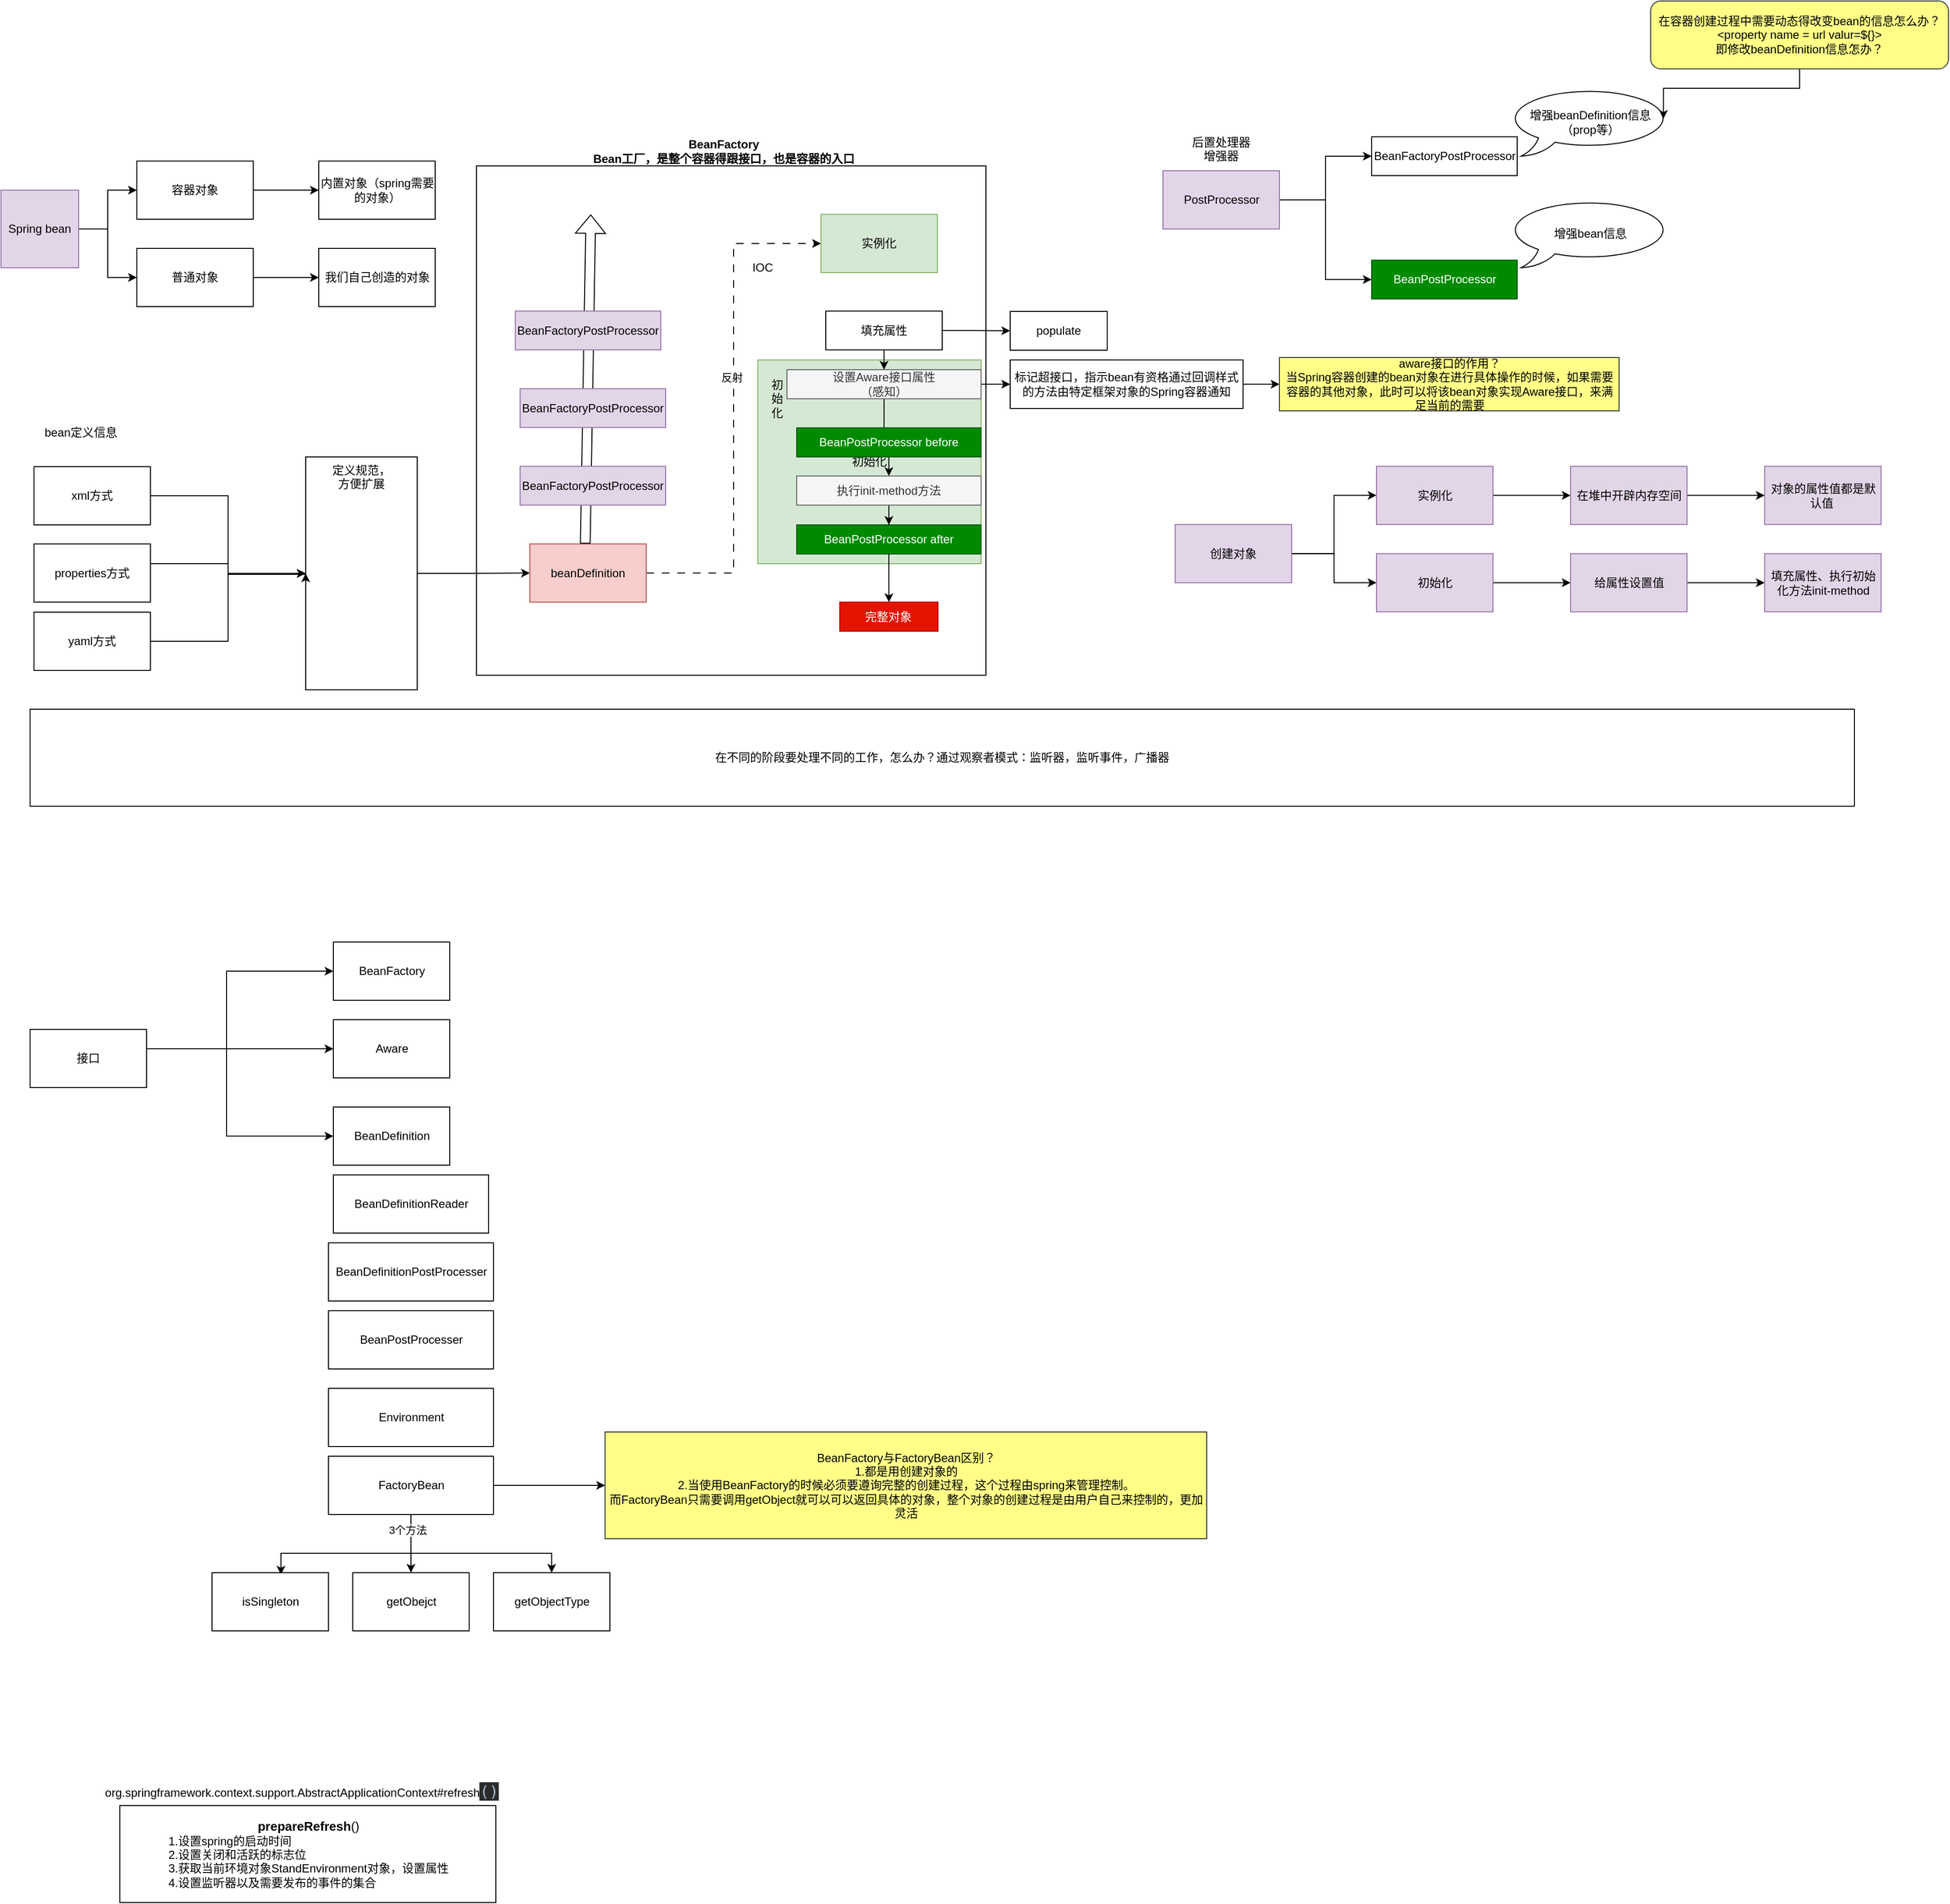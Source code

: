 <mxfile version="21.6.1" type="github">
  <diagram name="Page-1" id="jlQ3cXgN7aJ13FgP9XYz">
    <mxGraphModel dx="3728" dy="2325" grid="1" gridSize="10" guides="1" tooltips="1" connect="1" arrows="1" fold="1" page="1" pageScale="1" pageWidth="827" pageHeight="1169" math="0" shadow="0">
      <root>
        <mxCell id="0" />
        <mxCell id="1" parent="0" />
        <mxCell id="SPWMK8qn0EH0Q9EclBWB-1" value="" style="whiteSpace=wrap;html=1;aspect=fixed;" vertex="1" parent="1">
          <mxGeometry x="-860" y="-760" width="525" height="525" as="geometry" />
        </mxCell>
        <mxCell id="SPWMK8qn0EH0Q9EclBWB-2" value="&lt;b&gt;BeanFactory&lt;br&gt;Bean工厂，是整个容器得跟接口，也是容器的入口&lt;/b&gt;" style="text;html=1;strokeColor=none;fillColor=none;align=center;verticalAlign=middle;whiteSpace=wrap;rounded=0;" vertex="1" parent="1">
          <mxGeometry x="-780" y="-785" width="350" height="20" as="geometry" />
        </mxCell>
        <mxCell id="SPWMK8qn0EH0Q9EclBWB-12" style="edgeStyle=orthogonalEdgeStyle;rounded=0;orthogonalLoop=1;jettySize=auto;html=1;exitX=1;exitY=0.5;exitDx=0;exitDy=0;entryX=0;entryY=0.5;entryDx=0;entryDy=0;dashed=1;dashPattern=8 8;" edge="1" parent="1" source="SPWMK8qn0EH0Q9EclBWB-3" target="SPWMK8qn0EH0Q9EclBWB-5">
          <mxGeometry relative="1" as="geometry" />
        </mxCell>
        <mxCell id="SPWMK8qn0EH0Q9EclBWB-13" value="反射" style="edgeLabel;html=1;align=center;verticalAlign=middle;resizable=0;points=[];" vertex="1" connectable="0" parent="SPWMK8qn0EH0Q9EclBWB-12">
          <mxGeometry x="0.124" y="2" relative="1" as="geometry">
            <mxPoint as="offset" />
          </mxGeometry>
        </mxCell>
        <mxCell id="SPWMK8qn0EH0Q9EclBWB-3" value="beanDefinition" style="rounded=0;whiteSpace=wrap;html=1;fillColor=#f8cecc;strokeColor=#b85450;" vertex="1" parent="1">
          <mxGeometry x="-805" y="-370.36" width="120" height="60" as="geometry" />
        </mxCell>
        <mxCell id="SPWMK8qn0EH0Q9EclBWB-4" value="初始化" style="rounded=0;whiteSpace=wrap;html=1;fillColor=#d5e8d4;strokeColor=#82b366;" vertex="1" parent="1">
          <mxGeometry x="-570" y="-560" width="230" height="210" as="geometry" />
        </mxCell>
        <mxCell id="SPWMK8qn0EH0Q9EclBWB-5" value="实例化" style="rounded=0;whiteSpace=wrap;html=1;fillColor=#d5e8d4;strokeColor=#82b366;" vertex="1" parent="1">
          <mxGeometry x="-505" y="-710" width="120" height="60" as="geometry" />
        </mxCell>
        <mxCell id="SPWMK8qn0EH0Q9EclBWB-7" value="" style="shape=flexArrow;endArrow=classic;html=1;rounded=0;entryX=0.319;entryY=0.021;entryDx=0;entryDy=0;entryPerimeter=0;" edge="1" parent="1">
          <mxGeometry width="50" height="50" relative="1" as="geometry">
            <mxPoint x="-747.85" y="-370.71" as="sourcePoint" />
            <mxPoint x="-742.16" y="-710" as="targetPoint" />
          </mxGeometry>
        </mxCell>
        <mxCell id="SPWMK8qn0EH0Q9EclBWB-8" value="BeanFactoryPostProcessor" style="rounded=0;whiteSpace=wrap;html=1;fillColor=#e1d5e7;strokeColor=#9673a6;" vertex="1" parent="1">
          <mxGeometry x="-815" y="-450.36" width="150" height="40" as="geometry" />
        </mxCell>
        <mxCell id="SPWMK8qn0EH0Q9EclBWB-9" value="BeanFactoryPostProcessor" style="rounded=0;whiteSpace=wrap;html=1;fillColor=#e1d5e7;strokeColor=#9673a6;" vertex="1" parent="1">
          <mxGeometry x="-815" y="-530.36" width="150" height="40" as="geometry" />
        </mxCell>
        <mxCell id="SPWMK8qn0EH0Q9EclBWB-10" value="BeanFactoryPostProcessor" style="rounded=0;whiteSpace=wrap;html=1;fillColor=#e1d5e7;strokeColor=#9673a6;" vertex="1" parent="1">
          <mxGeometry x="-820" y="-610.36" width="150" height="40" as="geometry" />
        </mxCell>
        <mxCell id="SPWMK8qn0EH0Q9EclBWB-15" value="IOC" style="text;html=1;strokeColor=none;fillColor=none;align=center;verticalAlign=middle;whiteSpace=wrap;rounded=0;" vertex="1" parent="1">
          <mxGeometry x="-595" y="-670" width="60" height="30" as="geometry" />
        </mxCell>
        <mxCell id="SPWMK8qn0EH0Q9EclBWB-18" value="" style="edgeStyle=orthogonalEdgeStyle;rounded=0;orthogonalLoop=1;jettySize=auto;html=1;" edge="1" parent="1" source="SPWMK8qn0EH0Q9EclBWB-16" target="SPWMK8qn0EH0Q9EclBWB-17">
          <mxGeometry relative="1" as="geometry" />
        </mxCell>
        <mxCell id="SPWMK8qn0EH0Q9EclBWB-21" value="" style="edgeStyle=orthogonalEdgeStyle;rounded=0;orthogonalLoop=1;jettySize=auto;html=1;" edge="1" parent="1" source="SPWMK8qn0EH0Q9EclBWB-16" target="SPWMK8qn0EH0Q9EclBWB-20">
          <mxGeometry relative="1" as="geometry" />
        </mxCell>
        <mxCell id="SPWMK8qn0EH0Q9EclBWB-16" value="填充属性" style="rounded=0;whiteSpace=wrap;html=1;" vertex="1" parent="1">
          <mxGeometry x="-500" y="-610.36" width="120" height="40" as="geometry" />
        </mxCell>
        <mxCell id="SPWMK8qn0EH0Q9EclBWB-17" value="populate" style="rounded=0;whiteSpace=wrap;html=1;" vertex="1" parent="1">
          <mxGeometry x="-310" y="-610" width="100" height="40" as="geometry" />
        </mxCell>
        <mxCell id="SPWMK8qn0EH0Q9EclBWB-67" style="edgeStyle=orthogonalEdgeStyle;rounded=0;orthogonalLoop=1;jettySize=auto;html=1;entryX=0;entryY=0.5;entryDx=0;entryDy=0;" edge="1" parent="1" source="SPWMK8qn0EH0Q9EclBWB-20" target="SPWMK8qn0EH0Q9EclBWB-66">
          <mxGeometry relative="1" as="geometry" />
        </mxCell>
        <mxCell id="SPWMK8qn0EH0Q9EclBWB-68" value="" style="edgeStyle=orthogonalEdgeStyle;rounded=0;orthogonalLoop=1;jettySize=auto;html=1;entryX=0.5;entryY=0;entryDx=0;entryDy=0;" edge="1" parent="1" source="SPWMK8qn0EH0Q9EclBWB-20" target="SPWMK8qn0EH0Q9EclBWB-36">
          <mxGeometry relative="1" as="geometry">
            <Array as="points">
              <mxPoint x="-440" y="-480" />
              <mxPoint x="-435" y="-480" />
            </Array>
          </mxGeometry>
        </mxCell>
        <mxCell id="SPWMK8qn0EH0Q9EclBWB-20" value="设置Aware接口属性&lt;br&gt;（感知）" style="rounded=0;whiteSpace=wrap;html=1;fillColor=#f5f5f5;fontColor=#333333;strokeColor=#666666;" vertex="1" parent="1">
          <mxGeometry x="-540" y="-550" width="200" height="30" as="geometry" />
        </mxCell>
        <mxCell id="SPWMK8qn0EH0Q9EclBWB-22" value="BeanFactoryPostProcessor" style="rounded=0;whiteSpace=wrap;html=1;" vertex="1" parent="1">
          <mxGeometry x="62.5" y="-790" width="150" height="40" as="geometry" />
        </mxCell>
        <mxCell id="SPWMK8qn0EH0Q9EclBWB-26" style="edgeStyle=orthogonalEdgeStyle;rounded=0;orthogonalLoop=1;jettySize=auto;html=1;entryX=0;entryY=0.5;entryDx=0;entryDy=0;" edge="1" parent="1" source="SPWMK8qn0EH0Q9EclBWB-23" target="SPWMK8qn0EH0Q9EclBWB-22">
          <mxGeometry relative="1" as="geometry" />
        </mxCell>
        <mxCell id="SPWMK8qn0EH0Q9EclBWB-31" style="edgeStyle=orthogonalEdgeStyle;rounded=0;orthogonalLoop=1;jettySize=auto;html=1;entryX=0;entryY=0.5;entryDx=0;entryDy=0;" edge="1" parent="1" source="SPWMK8qn0EH0Q9EclBWB-23" target="SPWMK8qn0EH0Q9EclBWB-32">
          <mxGeometry relative="1" as="geometry">
            <mxPoint x="62.5" y="-665" as="targetPoint" />
          </mxGeometry>
        </mxCell>
        <mxCell id="SPWMK8qn0EH0Q9EclBWB-23" value="PostProcessor" style="whiteSpace=wrap;html=1;rounded=0;fillColor=#e1d5e7;strokeColor=#9673a6;" vertex="1" parent="1">
          <mxGeometry x="-152.5" y="-755" width="120" height="60" as="geometry" />
        </mxCell>
        <mxCell id="SPWMK8qn0EH0Q9EclBWB-29" value="&#xa;&lt;span style=&quot;color: rgb(0, 0, 0); font-family: Helvetica; font-size: 12px; font-style: normal; font-variant-ligatures: normal; font-variant-caps: normal; font-weight: 400; letter-spacing: normal; orphans: 2; text-align: center; text-indent: 0px; text-transform: none; widows: 2; word-spacing: 0px; -webkit-text-stroke-width: 0px; background-color: rgb(251, 251, 251); text-decoration-thickness: initial; text-decoration-style: initial; text-decoration-color: initial; float: none; display: inline !important;&quot;&gt;后置处理器&lt;/span&gt;&lt;br style=&quot;border-color: var(--border-color); color: rgb(0, 0, 0); font-family: Helvetica; font-size: 12px; font-style: normal; font-variant-ligatures: normal; font-variant-caps: normal; font-weight: 400; letter-spacing: normal; orphans: 2; text-align: center; text-indent: 0px; text-transform: none; widows: 2; word-spacing: 0px; -webkit-text-stroke-width: 0px; background-color: rgb(251, 251, 251); text-decoration-thickness: initial; text-decoration-style: initial; text-decoration-color: initial;&quot;&gt;&lt;span style=&quot;color: rgb(0, 0, 0); font-family: Helvetica; font-size: 12px; font-style: normal; font-variant-ligatures: normal; font-variant-caps: normal; font-weight: 400; letter-spacing: normal; orphans: 2; text-align: center; text-indent: 0px; text-transform: none; widows: 2; word-spacing: 0px; -webkit-text-stroke-width: 0px; background-color: rgb(251, 251, 251); text-decoration-thickness: initial; text-decoration-style: initial; text-decoration-color: initial; float: none; display: inline !important;&quot;&gt;增强器&lt;/span&gt;&#xa;&#xa;" style="text;html=1;strokeColor=none;fillColor=none;align=center;verticalAlign=middle;whiteSpace=wrap;rounded=0;" vertex="1" parent="1">
          <mxGeometry x="-160" y="-785" width="135" height="30" as="geometry" />
        </mxCell>
        <mxCell id="SPWMK8qn0EH0Q9EclBWB-32" value="BeanPostProcessor" style="rounded=0;whiteSpace=wrap;html=1;fillColor=#008a00;fontColor=#ffffff;strokeColor=#005700;" vertex="1" parent="1">
          <mxGeometry x="62.5" y="-662.86" width="150" height="40" as="geometry" />
        </mxCell>
        <mxCell id="SPWMK8qn0EH0Q9EclBWB-34" value="增强beanDefinition信息&lt;br&gt;（prop等）" style="whiteSpace=wrap;html=1;shape=mxgraph.basic.oval_callout" vertex="1" parent="1">
          <mxGeometry x="202.5" y="-840" width="170" height="70" as="geometry" />
        </mxCell>
        <mxCell id="SPWMK8qn0EH0Q9EclBWB-35" value="增强bean信息" style="whiteSpace=wrap;html=1;shape=mxgraph.basic.oval_callout;direction=east;" vertex="1" parent="1">
          <mxGeometry x="202.5" y="-725" width="170" height="70" as="geometry" />
        </mxCell>
        <mxCell id="SPWMK8qn0EH0Q9EclBWB-41" value="" style="edgeStyle=orthogonalEdgeStyle;rounded=0;orthogonalLoop=1;jettySize=auto;html=1;" edge="1" parent="1" source="SPWMK8qn0EH0Q9EclBWB-36" target="SPWMK8qn0EH0Q9EclBWB-39">
          <mxGeometry relative="1" as="geometry" />
        </mxCell>
        <mxCell id="SPWMK8qn0EH0Q9EclBWB-36" value="BeanPostProcessor before" style="rounded=0;whiteSpace=wrap;html=1;fillColor=#008a00;fontColor=#ffffff;strokeColor=#005700;" vertex="1" parent="1">
          <mxGeometry x="-530" y="-490" width="190" height="30" as="geometry" />
        </mxCell>
        <mxCell id="SPWMK8qn0EH0Q9EclBWB-73" value="" style="edgeStyle=orthogonalEdgeStyle;rounded=0;orthogonalLoop=1;jettySize=auto;html=1;" edge="1" parent="1" source="SPWMK8qn0EH0Q9EclBWB-38" target="SPWMK8qn0EH0Q9EclBWB-43">
          <mxGeometry relative="1" as="geometry" />
        </mxCell>
        <mxCell id="SPWMK8qn0EH0Q9EclBWB-38" value="BeanPostProcessor after" style="rounded=0;whiteSpace=wrap;html=1;fillColor=#008a00;fontColor=#ffffff;strokeColor=#005700;" vertex="1" parent="1">
          <mxGeometry x="-530" y="-390" width="190" height="30" as="geometry" />
        </mxCell>
        <mxCell id="SPWMK8qn0EH0Q9EclBWB-42" value="" style="edgeStyle=orthogonalEdgeStyle;rounded=0;orthogonalLoop=1;jettySize=auto;html=1;" edge="1" parent="1" source="SPWMK8qn0EH0Q9EclBWB-39" target="SPWMK8qn0EH0Q9EclBWB-38">
          <mxGeometry relative="1" as="geometry" />
        </mxCell>
        <mxCell id="SPWMK8qn0EH0Q9EclBWB-39" value="执行init-method方法" style="rounded=0;whiteSpace=wrap;html=1;fillColor=#f5f5f5;fontColor=#333333;strokeColor=#666666;" vertex="1" parent="1">
          <mxGeometry x="-530" y="-440.36" width="190" height="30" as="geometry" />
        </mxCell>
        <mxCell id="SPWMK8qn0EH0Q9EclBWB-43" value="完整对象" style="whiteSpace=wrap;html=1;rounded=0;fillColor=#e51400;fontColor=#ffffff;strokeColor=#B20000;" vertex="1" parent="1">
          <mxGeometry x="-485.63" y="-310.36" width="101.25" height="30" as="geometry" />
        </mxCell>
        <mxCell id="SPWMK8qn0EH0Q9EclBWB-46" value="bean定义信息" style="text;strokeColor=none;fillColor=none;align=left;verticalAlign=middle;spacingLeft=4;spacingRight=4;overflow=hidden;points=[[0,0.5],[1,0.5]];portConstraint=eastwest;rotatable=0;whiteSpace=wrap;html=1;" vertex="1" parent="1">
          <mxGeometry x="-1311" y="-500" width="110" height="30" as="geometry" />
        </mxCell>
        <mxCell id="SPWMK8qn0EH0Q9EclBWB-57" style="edgeStyle=orthogonalEdgeStyle;rounded=0;orthogonalLoop=1;jettySize=auto;html=1;entryX=0;entryY=0.5;entryDx=0;entryDy=0;" edge="1" parent="1" source="SPWMK8qn0EH0Q9EclBWB-47" target="SPWMK8qn0EH0Q9EclBWB-3">
          <mxGeometry relative="1" as="geometry" />
        </mxCell>
        <mxCell id="SPWMK8qn0EH0Q9EclBWB-47" value="定义规范，&lt;br&gt;方便扩展" style="whiteSpace=wrap;html=1;verticalAlign=top;strokeWidth=1;" vertex="1" parent="1">
          <mxGeometry x="-1036" y="-460" width="115" height="240" as="geometry" />
        </mxCell>
        <mxCell id="SPWMK8qn0EH0Q9EclBWB-58" style="edgeStyle=orthogonalEdgeStyle;rounded=0;orthogonalLoop=1;jettySize=auto;html=1;entryX=0;entryY=0.5;entryDx=0;entryDy=0;" edge="1" parent="1" source="SPWMK8qn0EH0Q9EclBWB-51" target="SPWMK8qn0EH0Q9EclBWB-47">
          <mxGeometry relative="1" as="geometry" />
        </mxCell>
        <mxCell id="SPWMK8qn0EH0Q9EclBWB-51" value="xml方式" style="rounded=0;whiteSpace=wrap;html=1;" vertex="1" parent="1">
          <mxGeometry x="-1316" y="-450" width="120" height="60" as="geometry" />
        </mxCell>
        <mxCell id="SPWMK8qn0EH0Q9EclBWB-59" style="edgeStyle=orthogonalEdgeStyle;rounded=0;orthogonalLoop=1;jettySize=auto;html=1;" edge="1" parent="1" source="SPWMK8qn0EH0Q9EclBWB-52">
          <mxGeometry relative="1" as="geometry">
            <mxPoint x="-1036" y="-340.0" as="targetPoint" />
            <Array as="points">
              <mxPoint x="-1116" y="-350" />
              <mxPoint x="-1116" y="-339" />
              <mxPoint x="-1036" y="-339" />
            </Array>
          </mxGeometry>
        </mxCell>
        <mxCell id="SPWMK8qn0EH0Q9EclBWB-52" value="properties方式" style="rounded=0;whiteSpace=wrap;html=1;" vertex="1" parent="1">
          <mxGeometry x="-1316" y="-370.36" width="120" height="60" as="geometry" />
        </mxCell>
        <mxCell id="SPWMK8qn0EH0Q9EclBWB-60" style="edgeStyle=orthogonalEdgeStyle;rounded=0;orthogonalLoop=1;jettySize=auto;html=1;" edge="1" parent="1" source="SPWMK8qn0EH0Q9EclBWB-53">
          <mxGeometry relative="1" as="geometry">
            <mxPoint x="-1036" y="-340.0" as="targetPoint" />
            <Array as="points">
              <mxPoint x="-1116" y="-270" />
              <mxPoint x="-1116" y="-340" />
            </Array>
          </mxGeometry>
        </mxCell>
        <mxCell id="SPWMK8qn0EH0Q9EclBWB-53" value="yaml方式" style="rounded=0;whiteSpace=wrap;html=1;" vertex="1" parent="1">
          <mxGeometry x="-1316" y="-300" width="120" height="60" as="geometry" />
        </mxCell>
        <mxCell id="SPWMK8qn0EH0Q9EclBWB-96" value="" style="edgeStyle=orthogonalEdgeStyle;rounded=0;orthogonalLoop=1;jettySize=auto;html=1;" edge="1" parent="1" source="SPWMK8qn0EH0Q9EclBWB-65" target="SPWMK8qn0EH0Q9EclBWB-95">
          <mxGeometry relative="1" as="geometry" />
        </mxCell>
        <mxCell id="SPWMK8qn0EH0Q9EclBWB-98" style="edgeStyle=orthogonalEdgeStyle;rounded=0;orthogonalLoop=1;jettySize=auto;html=1;" edge="1" parent="1" source="SPWMK8qn0EH0Q9EclBWB-65" target="SPWMK8qn0EH0Q9EclBWB-97">
          <mxGeometry relative="1" as="geometry" />
        </mxCell>
        <mxCell id="SPWMK8qn0EH0Q9EclBWB-65" value="Spring bean" style="whiteSpace=wrap;html=1;aspect=fixed;fillColor=#e1d5e7;strokeColor=#9673a6;" vertex="1" parent="1">
          <mxGeometry x="-1350" y="-735" width="80" height="80" as="geometry" />
        </mxCell>
        <mxCell id="SPWMK8qn0EH0Q9EclBWB-79" value="" style="edgeStyle=orthogonalEdgeStyle;rounded=0;orthogonalLoop=1;jettySize=auto;html=1;" edge="1" parent="1" source="SPWMK8qn0EH0Q9EclBWB-66" target="SPWMK8qn0EH0Q9EclBWB-78">
          <mxGeometry relative="1" as="geometry" />
        </mxCell>
        <mxCell id="SPWMK8qn0EH0Q9EclBWB-66" value="标记超接口，指示bean有资格通过回调样式的方法由特定框架对象的Spring容器通知" style="rounded=0;whiteSpace=wrap;html=1;" vertex="1" parent="1">
          <mxGeometry x="-310" y="-560" width="240" height="50" as="geometry" />
        </mxCell>
        <mxCell id="SPWMK8qn0EH0Q9EclBWB-77" style="edgeStyle=orthogonalEdgeStyle;rounded=0;orthogonalLoop=1;jettySize=auto;html=1;entryX=0.945;entryY=0.45;entryDx=0;entryDy=0;entryPerimeter=0;" edge="1" parent="1" source="SPWMK8qn0EH0Q9EclBWB-75" target="SPWMK8qn0EH0Q9EclBWB-34">
          <mxGeometry relative="1" as="geometry" />
        </mxCell>
        <mxCell id="SPWMK8qn0EH0Q9EclBWB-75" value="在容器创建过程中需要动态得改变bean的信息怎么办？&lt;br&gt;&amp;lt;property name = url valur=${}&amp;gt;&lt;br&gt;即修改beanDefinition信息怎办？" style="rounded=1;whiteSpace=wrap;html=1;fillColor=#ffff88;strokeColor=#36393d;" vertex="1" parent="1">
          <mxGeometry x="350" y="-930" width="307" height="70" as="geometry" />
        </mxCell>
        <mxCell id="SPWMK8qn0EH0Q9EclBWB-78" value="aware接口的作用？&lt;br&gt;当Spring容器创建的bean对象在进行具体操作的时候，如果需要容器的其他对象，此时可以将该bean对象实现Aware接口，来满足当前的需要" style="whiteSpace=wrap;html=1;rounded=0;fillColor=#ffff88;strokeColor=#36393d;" vertex="1" parent="1">
          <mxGeometry x="-32.5" y="-562.5" width="350" height="55" as="geometry" />
        </mxCell>
        <mxCell id="SPWMK8qn0EH0Q9EclBWB-81" value="初&lt;br&gt;始&lt;br&gt;化" style="text;html=1;strokeColor=none;fillColor=none;align=center;verticalAlign=middle;whiteSpace=wrap;rounded=0;" vertex="1" parent="1">
          <mxGeometry x="-580" y="-550" width="60" height="60" as="geometry" />
        </mxCell>
        <mxCell id="SPWMK8qn0EH0Q9EclBWB-84" value="" style="edgeStyle=orthogonalEdgeStyle;rounded=0;orthogonalLoop=1;jettySize=auto;html=1;" edge="1" parent="1" source="SPWMK8qn0EH0Q9EclBWB-82" target="SPWMK8qn0EH0Q9EclBWB-83">
          <mxGeometry relative="1" as="geometry" />
        </mxCell>
        <mxCell id="SPWMK8qn0EH0Q9EclBWB-86" style="edgeStyle=orthogonalEdgeStyle;rounded=0;orthogonalLoop=1;jettySize=auto;html=1;" edge="1" parent="1" source="SPWMK8qn0EH0Q9EclBWB-82" target="SPWMK8qn0EH0Q9EclBWB-85">
          <mxGeometry relative="1" as="geometry" />
        </mxCell>
        <mxCell id="SPWMK8qn0EH0Q9EclBWB-82" value="创建对象" style="whiteSpace=wrap;html=1;rounded=0;fillColor=#e1d5e7;strokeColor=#9673a6;" vertex="1" parent="1">
          <mxGeometry x="-140" y="-390.36" width="120" height="60" as="geometry" />
        </mxCell>
        <mxCell id="SPWMK8qn0EH0Q9EclBWB-88" value="" style="edgeStyle=orthogonalEdgeStyle;rounded=0;orthogonalLoop=1;jettySize=auto;html=1;" edge="1" parent="1" source="SPWMK8qn0EH0Q9EclBWB-83" target="SPWMK8qn0EH0Q9EclBWB-87">
          <mxGeometry relative="1" as="geometry" />
        </mxCell>
        <mxCell id="SPWMK8qn0EH0Q9EclBWB-83" value="实例化" style="whiteSpace=wrap;html=1;fillColor=#e1d5e7;strokeColor=#9673a6;rounded=0;" vertex="1" parent="1">
          <mxGeometry x="67.5" y="-450.36" width="120" height="60" as="geometry" />
        </mxCell>
        <mxCell id="SPWMK8qn0EH0Q9EclBWB-92" value="" style="edgeStyle=orthogonalEdgeStyle;rounded=0;orthogonalLoop=1;jettySize=auto;html=1;" edge="1" parent="1" source="SPWMK8qn0EH0Q9EclBWB-85" target="SPWMK8qn0EH0Q9EclBWB-91">
          <mxGeometry relative="1" as="geometry" />
        </mxCell>
        <mxCell id="SPWMK8qn0EH0Q9EclBWB-85" value="初始化" style="whiteSpace=wrap;html=1;fillColor=#e1d5e7;strokeColor=#9673a6;rounded=0;" vertex="1" parent="1">
          <mxGeometry x="67.5" y="-360.36" width="120" height="60" as="geometry" />
        </mxCell>
        <mxCell id="SPWMK8qn0EH0Q9EclBWB-90" value="" style="edgeStyle=orthogonalEdgeStyle;rounded=0;orthogonalLoop=1;jettySize=auto;html=1;" edge="1" parent="1" source="SPWMK8qn0EH0Q9EclBWB-87" target="SPWMK8qn0EH0Q9EclBWB-89">
          <mxGeometry relative="1" as="geometry" />
        </mxCell>
        <mxCell id="SPWMK8qn0EH0Q9EclBWB-87" value="在堆中开辟内存空间" style="whiteSpace=wrap;html=1;fillColor=#e1d5e7;strokeColor=#9673a6;rounded=0;" vertex="1" parent="1">
          <mxGeometry x="267.5" y="-450.36" width="120" height="60" as="geometry" />
        </mxCell>
        <mxCell id="SPWMK8qn0EH0Q9EclBWB-89" value="对象的属性值都是默认值&amp;nbsp;" style="whiteSpace=wrap;html=1;fillColor=#e1d5e7;strokeColor=#9673a6;rounded=0;" vertex="1" parent="1">
          <mxGeometry x="467.5" y="-450.36" width="120" height="60" as="geometry" />
        </mxCell>
        <mxCell id="SPWMK8qn0EH0Q9EclBWB-94" value="" style="edgeStyle=orthogonalEdgeStyle;rounded=0;orthogonalLoop=1;jettySize=auto;html=1;" edge="1" parent="1" source="SPWMK8qn0EH0Q9EclBWB-91" target="SPWMK8qn0EH0Q9EclBWB-93">
          <mxGeometry relative="1" as="geometry" />
        </mxCell>
        <mxCell id="SPWMK8qn0EH0Q9EclBWB-91" value="给属性设置值" style="whiteSpace=wrap;html=1;fillColor=#e1d5e7;strokeColor=#9673a6;rounded=0;" vertex="1" parent="1">
          <mxGeometry x="267.5" y="-360.36" width="120" height="60" as="geometry" />
        </mxCell>
        <mxCell id="SPWMK8qn0EH0Q9EclBWB-93" value="填充属性、执行初始化方法init-method" style="whiteSpace=wrap;html=1;fillColor=#e1d5e7;strokeColor=#9673a6;rounded=0;" vertex="1" parent="1">
          <mxGeometry x="467.5" y="-360.36" width="120" height="60" as="geometry" />
        </mxCell>
        <mxCell id="SPWMK8qn0EH0Q9EclBWB-100" value="" style="edgeStyle=orthogonalEdgeStyle;rounded=0;orthogonalLoop=1;jettySize=auto;html=1;" edge="1" parent="1" source="SPWMK8qn0EH0Q9EclBWB-95" target="SPWMK8qn0EH0Q9EclBWB-99">
          <mxGeometry relative="1" as="geometry" />
        </mxCell>
        <mxCell id="SPWMK8qn0EH0Q9EclBWB-95" value="容器对象" style="whiteSpace=wrap;html=1;" vertex="1" parent="1">
          <mxGeometry x="-1210" y="-765" width="120" height="60" as="geometry" />
        </mxCell>
        <mxCell id="SPWMK8qn0EH0Q9EclBWB-102" value="" style="edgeStyle=orthogonalEdgeStyle;rounded=0;orthogonalLoop=1;jettySize=auto;html=1;" edge="1" parent="1" source="SPWMK8qn0EH0Q9EclBWB-97" target="SPWMK8qn0EH0Q9EclBWB-101">
          <mxGeometry relative="1" as="geometry" />
        </mxCell>
        <mxCell id="SPWMK8qn0EH0Q9EclBWB-97" value="普通对象" style="whiteSpace=wrap;html=1;" vertex="1" parent="1">
          <mxGeometry x="-1210" y="-675" width="120" height="60" as="geometry" />
        </mxCell>
        <mxCell id="SPWMK8qn0EH0Q9EclBWB-99" value="内置对象（spring需要的对象）" style="whiteSpace=wrap;html=1;" vertex="1" parent="1">
          <mxGeometry x="-1022.5" y="-765" width="120" height="60" as="geometry" />
        </mxCell>
        <mxCell id="SPWMK8qn0EH0Q9EclBWB-101" value="我们自己创造的对象" style="whiteSpace=wrap;html=1;" vertex="1" parent="1">
          <mxGeometry x="-1022.5" y="-675" width="120" height="60" as="geometry" />
        </mxCell>
        <mxCell id="SPWMK8qn0EH0Q9EclBWB-104" value="在不同的阶段要处理不同的工作，怎么办？通过观察者模式：监听器，监听事件，广播器" style="rounded=0;whiteSpace=wrap;html=1;" vertex="1" parent="1">
          <mxGeometry x="-1320" y="-200" width="1880" height="100" as="geometry" />
        </mxCell>
        <mxCell id="SPWMK8qn0EH0Q9EclBWB-107" value="" style="edgeStyle=orthogonalEdgeStyle;rounded=0;orthogonalLoop=1;jettySize=auto;html=1;entryX=0;entryY=0.5;entryDx=0;entryDy=0;" edge="1" parent="1" target="SPWMK8qn0EH0Q9EclBWB-106">
          <mxGeometry relative="1" as="geometry">
            <mxPoint x="-1200" y="150" as="sourcePoint" />
            <mxPoint x="-1007.5" y="30" as="targetPoint" />
            <Array as="points">
              <mxPoint x="-1117.5" y="150" />
              <mxPoint x="-1117.5" y="70" />
            </Array>
          </mxGeometry>
        </mxCell>
        <mxCell id="SPWMK8qn0EH0Q9EclBWB-110" style="edgeStyle=orthogonalEdgeStyle;rounded=0;orthogonalLoop=1;jettySize=auto;html=1;" edge="1" parent="1" source="SPWMK8qn0EH0Q9EclBWB-105" target="SPWMK8qn0EH0Q9EclBWB-108">
          <mxGeometry relative="1" as="geometry">
            <Array as="points">
              <mxPoint x="-1157.5" y="150" />
              <mxPoint x="-1157.5" y="150" />
            </Array>
          </mxGeometry>
        </mxCell>
        <mxCell id="SPWMK8qn0EH0Q9EclBWB-111" style="edgeStyle=orthogonalEdgeStyle;rounded=0;orthogonalLoop=1;jettySize=auto;html=1;entryX=0;entryY=0.5;entryDx=0;entryDy=0;" edge="1" parent="1" source="SPWMK8qn0EH0Q9EclBWB-105" target="SPWMK8qn0EH0Q9EclBWB-109">
          <mxGeometry relative="1" as="geometry">
            <Array as="points">
              <mxPoint x="-1117.5" y="150" />
              <mxPoint x="-1117.5" y="240" />
            </Array>
          </mxGeometry>
        </mxCell>
        <mxCell id="SPWMK8qn0EH0Q9EclBWB-105" value="接口" style="rounded=0;whiteSpace=wrap;html=1;" vertex="1" parent="1">
          <mxGeometry x="-1320" y="130" width="120" height="60" as="geometry" />
        </mxCell>
        <mxCell id="SPWMK8qn0EH0Q9EclBWB-106" value="BeanFactory" style="rounded=0;whiteSpace=wrap;html=1;" vertex="1" parent="1">
          <mxGeometry x="-1007.5" y="40" width="120" height="60" as="geometry" />
        </mxCell>
        <mxCell id="SPWMK8qn0EH0Q9EclBWB-108" value="Aware" style="rounded=0;whiteSpace=wrap;html=1;" vertex="1" parent="1">
          <mxGeometry x="-1007.5" y="120" width="120" height="60" as="geometry" />
        </mxCell>
        <mxCell id="SPWMK8qn0EH0Q9EclBWB-109" value="BeanDefinition" style="rounded=0;whiteSpace=wrap;html=1;" vertex="1" parent="1">
          <mxGeometry x="-1007.5" y="210" width="120" height="60" as="geometry" />
        </mxCell>
        <mxCell id="SPWMK8qn0EH0Q9EclBWB-112" value="BeanDefinitionReader" style="rounded=0;whiteSpace=wrap;html=1;" vertex="1" parent="1">
          <mxGeometry x="-1007.5" y="280" width="160" height="60" as="geometry" />
        </mxCell>
        <mxCell id="SPWMK8qn0EH0Q9EclBWB-113" value="BeanDefinitionPostProcesser" style="rounded=0;whiteSpace=wrap;html=1;" vertex="1" parent="1">
          <mxGeometry x="-1012.5" y="350" width="170" height="60" as="geometry" />
        </mxCell>
        <mxCell id="SPWMK8qn0EH0Q9EclBWB-114" value="BeanPostProcesser" style="rounded=0;whiteSpace=wrap;html=1;" vertex="1" parent="1">
          <mxGeometry x="-1012.5" y="420" width="170" height="60" as="geometry" />
        </mxCell>
        <mxCell id="SPWMK8qn0EH0Q9EclBWB-115" value="Environment" style="rounded=0;whiteSpace=wrap;html=1;" vertex="1" parent="1">
          <mxGeometry x="-1012.5" y="500" width="170" height="60" as="geometry" />
        </mxCell>
        <mxCell id="SPWMK8qn0EH0Q9EclBWB-118" value="" style="edgeStyle=orthogonalEdgeStyle;rounded=0;orthogonalLoop=1;jettySize=auto;html=1;" edge="1" parent="1" source="SPWMK8qn0EH0Q9EclBWB-116" target="SPWMK8qn0EH0Q9EclBWB-117">
          <mxGeometry relative="1" as="geometry" />
        </mxCell>
        <mxCell id="SPWMK8qn0EH0Q9EclBWB-121" style="edgeStyle=orthogonalEdgeStyle;rounded=0;orthogonalLoop=1;jettySize=auto;html=1;entryX=0.592;entryY=0.033;entryDx=0;entryDy=0;entryPerimeter=0;" edge="1" parent="1" source="SPWMK8qn0EH0Q9EclBWB-116" target="SPWMK8qn0EH0Q9EclBWB-120">
          <mxGeometry relative="1" as="geometry">
            <Array as="points">
              <mxPoint x="-927.5" y="670" />
              <mxPoint x="-1061.5" y="670" />
            </Array>
          </mxGeometry>
        </mxCell>
        <mxCell id="SPWMK8qn0EH0Q9EclBWB-122" style="edgeStyle=orthogonalEdgeStyle;rounded=0;orthogonalLoop=1;jettySize=auto;html=1;" edge="1" parent="1" source="SPWMK8qn0EH0Q9EclBWB-116" target="SPWMK8qn0EH0Q9EclBWB-119">
          <mxGeometry relative="1" as="geometry">
            <Array as="points">
              <mxPoint x="-927.5" y="670" />
              <mxPoint x="-782.5" y="670" />
            </Array>
          </mxGeometry>
        </mxCell>
        <mxCell id="SPWMK8qn0EH0Q9EclBWB-125" value="3个方法" style="edgeLabel;html=1;align=center;verticalAlign=middle;resizable=0;points=[];" vertex="1" connectable="0" parent="SPWMK8qn0EH0Q9EclBWB-122">
          <mxGeometry x="-0.849" y="-4" relative="1" as="geometry">
            <mxPoint as="offset" />
          </mxGeometry>
        </mxCell>
        <mxCell id="SPWMK8qn0EH0Q9EclBWB-124" value="" style="edgeStyle=orthogonalEdgeStyle;rounded=0;orthogonalLoop=1;jettySize=auto;html=1;" edge="1" parent="1" source="SPWMK8qn0EH0Q9EclBWB-116" target="SPWMK8qn0EH0Q9EclBWB-123">
          <mxGeometry relative="1" as="geometry" />
        </mxCell>
        <mxCell id="SPWMK8qn0EH0Q9EclBWB-116" value="FactoryBean" style="rounded=0;whiteSpace=wrap;html=1;" vertex="1" parent="1">
          <mxGeometry x="-1012.5" y="570" width="170" height="60" as="geometry" />
        </mxCell>
        <mxCell id="SPWMK8qn0EH0Q9EclBWB-117" value="getObejct" style="rounded=0;whiteSpace=wrap;html=1;" vertex="1" parent="1">
          <mxGeometry x="-987.5" y="690" width="120" height="60" as="geometry" />
        </mxCell>
        <mxCell id="SPWMK8qn0EH0Q9EclBWB-119" value="getObjectType" style="rounded=0;whiteSpace=wrap;html=1;" vertex="1" parent="1">
          <mxGeometry x="-842.5" y="690" width="120" height="60" as="geometry" />
        </mxCell>
        <mxCell id="SPWMK8qn0EH0Q9EclBWB-120" value="isSingleton" style="rounded=0;whiteSpace=wrap;html=1;" vertex="1" parent="1">
          <mxGeometry x="-1132.5" y="690" width="120" height="60" as="geometry" />
        </mxCell>
        <mxCell id="SPWMK8qn0EH0Q9EclBWB-123" value="BeanFactory与FactoryBean区别？&lt;br&gt;1.都是用创建对象的&lt;br&gt;2.当使用BeanFactory的时候必须要遵询完整的创建过程，这个过程由spring来管理控制。&lt;br&gt;而FactoryBean只需要调用getObject就可以可以返回具体的对象，整个对象的创建过程是由用户自己来控制的，更加灵活" style="whiteSpace=wrap;html=1;rounded=0;fillColor=#ffff88;strokeColor=#36393d;" vertex="1" parent="1">
          <mxGeometry x="-727.5" y="545" width="620" height="110" as="geometry" />
        </mxCell>
        <mxCell id="SPWMK8qn0EH0Q9EclBWB-126" value="&lt;font style=&quot;font-size: 13px;&quot;&gt;&lt;b&gt;prepareRefresh&lt;/b&gt;()&lt;/font&gt;&lt;br&gt;&lt;div style=&quot;text-align: left;&quot;&gt;&lt;span style=&quot;background-color: initial;&quot;&gt;1.设置spring的启动时间&lt;/span&gt;&lt;/div&gt;&lt;div style=&quot;text-align: left;&quot;&gt;&lt;span style=&quot;background-color: initial;&quot;&gt;2.设置关闭和活跃的标志位&lt;/span&gt;&lt;/div&gt;&lt;div style=&quot;text-align: left;&quot;&gt;&lt;span style=&quot;background-color: initial;&quot;&gt;3.获取当前环境对象StandEnvironment对象，设置属性&lt;/span&gt;&lt;/div&gt;&lt;div style=&quot;text-align: left;&quot;&gt;&lt;span style=&quot;background-color: initial;&quot;&gt;4.设置监听器以及需要发布的事件的集合&lt;/span&gt;&lt;/div&gt;" style="rounded=0;whiteSpace=wrap;html=1;" vertex="1" parent="1">
          <mxGeometry x="-1227.5" y="930" width="387.5" height="100" as="geometry" />
        </mxCell>
        <mxCell id="SPWMK8qn0EH0Q9EclBWB-127" value="org.springframework.context.support.AbstractApplicationContext#refresh&lt;span style=&quot;background-color: rgb(43, 43, 43); color: rgb(169, 183, 198); font-family: &amp;quot;JetBrains Mono&amp;quot;, monospace; font-size: 12pt;&quot;&gt;()&lt;/span&gt;" style="text;html=1;strokeColor=none;fillColor=none;align=center;verticalAlign=middle;whiteSpace=wrap;rounded=0;" vertex="1" parent="1">
          <mxGeometry x="-1090" y="900" width="100" height="30" as="geometry" />
        </mxCell>
      </root>
    </mxGraphModel>
  </diagram>
</mxfile>
